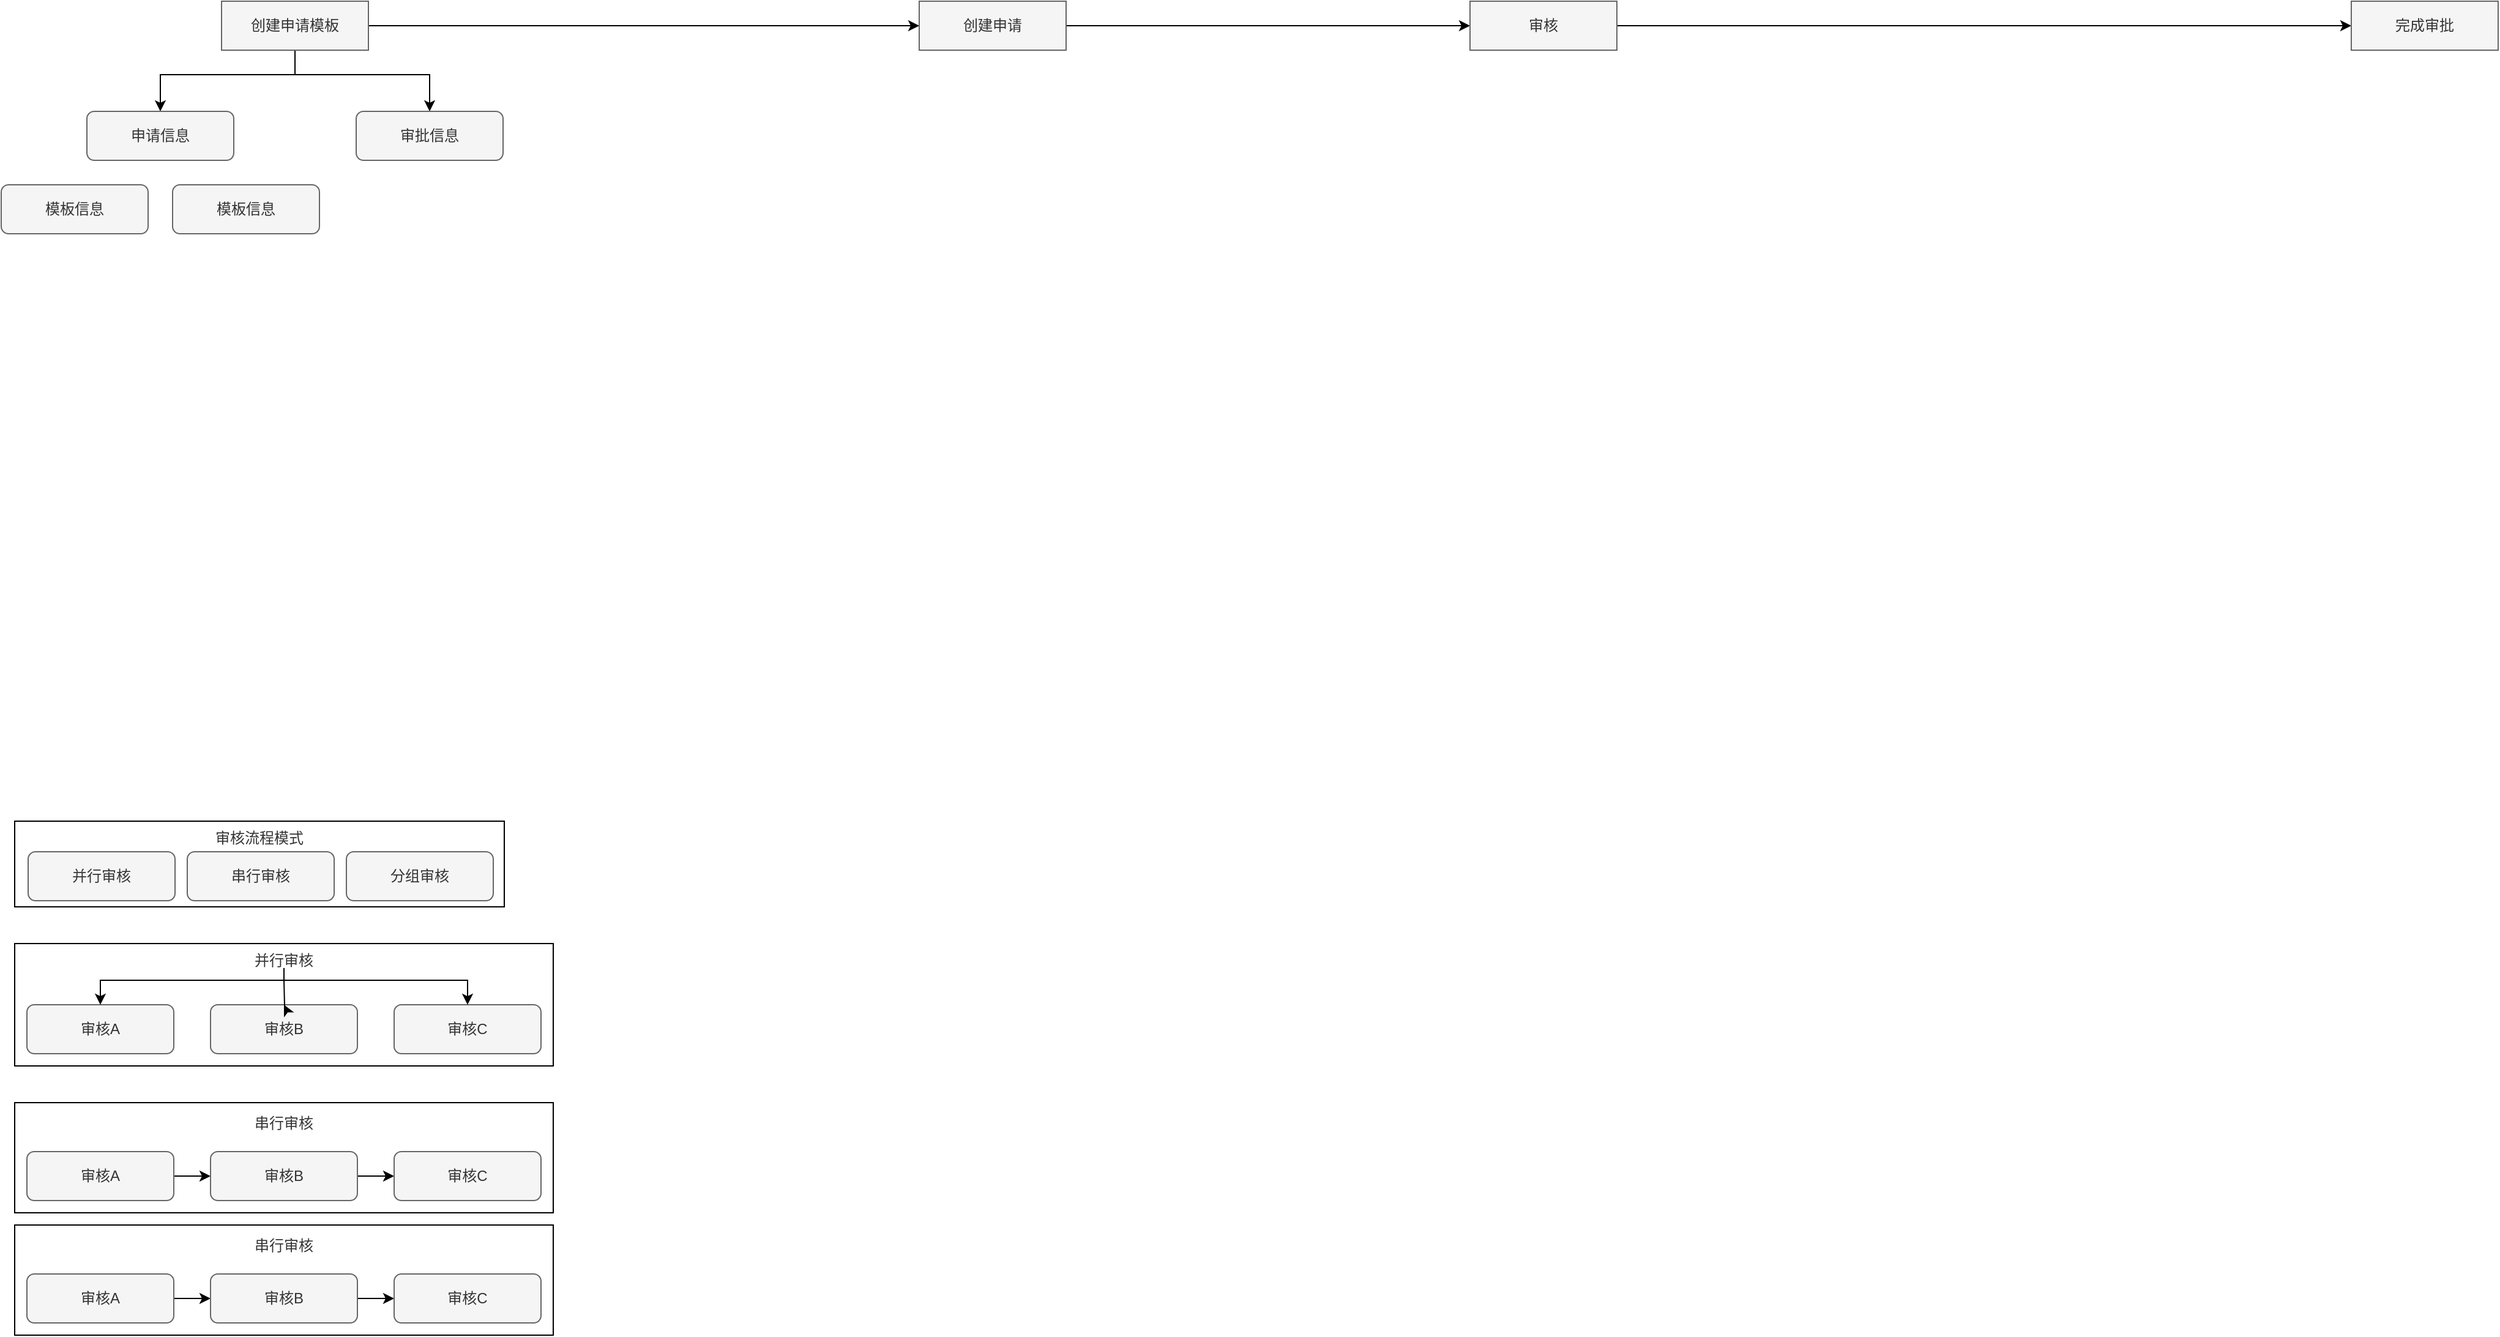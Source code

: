<mxfile version="13.9.7" type="github">
  <diagram id="bb49b0CW6KZnYrvwpF1P" name="第 1 页">
    <mxGraphModel dx="2600" dy="534" grid="1" gridSize="10" guides="1" tooltips="1" connect="1" arrows="1" fold="1" page="1" pageScale="1" pageWidth="827" pageHeight="1169" math="0" shadow="0">
      <root>
        <mxCell id="0" />
        <mxCell id="1" parent="0" />
        <mxCell id="kq90SwNwLkgYpBb7G7if-56" value="&lt;span style=&quot;color: rgb(51 , 51 , 51)&quot;&gt;串行审核&lt;br&gt;&lt;br&gt;&lt;br&gt;&lt;br&gt;&lt;br&gt;&lt;/span&gt;" style="rounded=0;whiteSpace=wrap;html=1;" parent="1" vertex="1">
          <mxGeometry x="-1629" y="960" width="440" height="90" as="geometry" />
        </mxCell>
        <mxCell id="kq90SwNwLkgYpBb7G7if-53" value="&lt;span style=&quot;color: rgb(51 , 51 , 51)&quot;&gt;并行审核&lt;br&gt;&lt;br&gt;&lt;br&gt;&lt;br&gt;&lt;br&gt;&lt;br&gt;&lt;/span&gt;" style="rounded=0;whiteSpace=wrap;html=1;" parent="1" vertex="1">
          <mxGeometry x="-1629" y="830" width="440" height="100" as="geometry" />
        </mxCell>
        <mxCell id="kq90SwNwLkgYpBb7G7if-19" value="&lt;span style=&quot;color: rgb(51 , 51 , 51)&quot;&gt;审核流程模式&lt;br&gt;&lt;br&gt;&lt;br&gt;&lt;br&gt;&lt;/span&gt;" style="rounded=0;whiteSpace=wrap;html=1;" parent="1" vertex="1">
          <mxGeometry x="-1629" y="730" width="400" height="70" as="geometry" />
        </mxCell>
        <mxCell id="kq90SwNwLkgYpBb7G7if-65" style="edgeStyle=orthogonalEdgeStyle;rounded=0;orthogonalLoop=1;jettySize=auto;html=1;" parent="1" source="kq90SwNwLkgYpBb7G7if-4" target="kq90SwNwLkgYpBb7G7if-9" edge="1">
          <mxGeometry relative="1" as="geometry" />
        </mxCell>
        <mxCell id="kq90SwNwLkgYpBb7G7if-4" value="创建申请" style="rounded=0;whiteSpace=wrap;html=1;fillColor=#f5f5f5;strokeColor=#666666;fontColor=#333333;" parent="1" vertex="1">
          <mxGeometry x="-890" y="60" width="120" height="40" as="geometry" />
        </mxCell>
        <mxCell id="kq90SwNwLkgYpBb7G7if-66" style="edgeStyle=orthogonalEdgeStyle;rounded=0;orthogonalLoop=1;jettySize=auto;html=1;entryX=0;entryY=0.5;entryDx=0;entryDy=0;" parent="1" source="kq90SwNwLkgYpBb7G7if-9" target="kq90SwNwLkgYpBb7G7if-18" edge="1">
          <mxGeometry relative="1" as="geometry" />
        </mxCell>
        <mxCell id="kq90SwNwLkgYpBb7G7if-9" value="审核" style="rounded=0;whiteSpace=wrap;html=1;fillColor=#f5f5f5;strokeColor=#666666;fontColor=#333333;" parent="1" vertex="1">
          <mxGeometry x="-440" y="60" width="120" height="40" as="geometry" />
        </mxCell>
        <mxCell id="kq90SwNwLkgYpBb7G7if-64" style="edgeStyle=orthogonalEdgeStyle;rounded=0;orthogonalLoop=1;jettySize=auto;html=1;" parent="1" source="kq90SwNwLkgYpBb7G7if-10" target="kq90SwNwLkgYpBb7G7if-4" edge="1">
          <mxGeometry relative="1" as="geometry" />
        </mxCell>
        <mxCell id="TmAt5JiagLd_5_ho0t9e-2" style="edgeStyle=orthogonalEdgeStyle;rounded=0;orthogonalLoop=1;jettySize=auto;html=1;exitX=0.5;exitY=0;exitDx=0;exitDy=0;" edge="1" parent="1" source="kq90SwNwLkgYpBb7G7if-10" target="kq90SwNwLkgYpBb7G7if-68">
          <mxGeometry relative="1" as="geometry">
            <mxPoint x="-1410" y="110" as="sourcePoint" />
            <Array as="points">
              <mxPoint x="-1400" y="120" />
              <mxPoint x="-1510" y="120" />
            </Array>
          </mxGeometry>
        </mxCell>
        <mxCell id="TmAt5JiagLd_5_ho0t9e-4" value="" style="edgeStyle=orthogonalEdgeStyle;rounded=0;orthogonalLoop=1;jettySize=auto;html=1;entryX=0.5;entryY=0;entryDx=0;entryDy=0;" edge="1" parent="1" source="kq90SwNwLkgYpBb7G7if-10" target="kq90SwNwLkgYpBb7G7if-67">
          <mxGeometry relative="1" as="geometry">
            <Array as="points">
              <mxPoint x="-1400" y="120" />
              <mxPoint x="-1290" y="120" />
            </Array>
          </mxGeometry>
        </mxCell>
        <mxCell id="kq90SwNwLkgYpBb7G7if-10" value="创建申请模板" style="rounded=0;whiteSpace=wrap;html=1;fillColor=#f5f5f5;strokeColor=#666666;fontColor=#333333;direction=west;" parent="1" vertex="1">
          <mxGeometry x="-1460" y="60" width="120" height="40" as="geometry" />
        </mxCell>
        <mxCell id="kq90SwNwLkgYpBb7G7if-11" value="模板信息" style="rounded=1;whiteSpace=wrap;html=1;fillColor=#f5f5f5;strokeColor=#666666;fontColor=#333333;glass=0;sketch=0;" parent="1" vertex="1">
          <mxGeometry x="-1640" y="210" width="120" height="40" as="geometry" />
        </mxCell>
        <mxCell id="kq90SwNwLkgYpBb7G7if-15" value="并行审核" style="rounded=1;whiteSpace=wrap;html=1;fillColor=#f5f5f5;strokeColor=#666666;fontColor=#333333;" parent="1" vertex="1">
          <mxGeometry x="-1618" y="755" width="120" height="40" as="geometry" />
        </mxCell>
        <mxCell id="kq90SwNwLkgYpBb7G7if-16" value="串行审核" style="rounded=1;whiteSpace=wrap;html=1;fillColor=#f5f5f5;strokeColor=#666666;fontColor=#333333;" parent="1" vertex="1">
          <mxGeometry x="-1488" y="755" width="120" height="40" as="geometry" />
        </mxCell>
        <mxCell id="kq90SwNwLkgYpBb7G7if-17" value="分组审核" style="rounded=1;whiteSpace=wrap;html=1;fillColor=#f5f5f5;strokeColor=#666666;fontColor=#333333;" parent="1" vertex="1">
          <mxGeometry x="-1358" y="755" width="120" height="40" as="geometry" />
        </mxCell>
        <mxCell id="kq90SwNwLkgYpBb7G7if-18" value="完成审批" style="rounded=0;whiteSpace=wrap;html=1;fillColor=#f5f5f5;strokeColor=#666666;fontColor=#333333;" parent="1" vertex="1">
          <mxGeometry x="280" y="60" width="120" height="40" as="geometry" />
        </mxCell>
        <mxCell id="kq90SwNwLkgYpBb7G7if-23" value="审核A" style="rounded=1;whiteSpace=wrap;html=1;fillColor=#f5f5f5;strokeColor=#666666;fontColor=#333333;glass=0;sketch=0;" parent="1" vertex="1">
          <mxGeometry x="-1619" y="880" width="120" height="40" as="geometry" />
        </mxCell>
        <mxCell id="kq90SwNwLkgYpBb7G7if-34" value="审核C" style="rounded=1;whiteSpace=wrap;html=1;fillColor=#f5f5f5;strokeColor=#666666;fontColor=#333333;glass=0;sketch=0;" parent="1" vertex="1">
          <mxGeometry x="-1319" y="880" width="120" height="40" as="geometry" />
        </mxCell>
        <mxCell id="kq90SwNwLkgYpBb7G7if-47" value="" style="edgeStyle=orthogonalEdgeStyle;rounded=0;orthogonalLoop=1;jettySize=auto;html=1;" parent="1" source="kq90SwNwLkgYpBb7G7if-40" target="kq90SwNwLkgYpBb7G7if-42" edge="1">
          <mxGeometry relative="1" as="geometry" />
        </mxCell>
        <mxCell id="kq90SwNwLkgYpBb7G7if-40" value="审核A" style="rounded=1;whiteSpace=wrap;html=1;fillColor=#f5f5f5;strokeColor=#666666;fontColor=#333333;glass=0;sketch=0;" parent="1" vertex="1">
          <mxGeometry x="-1619" y="1000" width="120" height="40" as="geometry" />
        </mxCell>
        <mxCell id="kq90SwNwLkgYpBb7G7if-41" value="" style="edgeStyle=orthogonalEdgeStyle;rounded=0;orthogonalLoop=1;jettySize=auto;html=1;" parent="1" source="kq90SwNwLkgYpBb7G7if-42" target="kq90SwNwLkgYpBb7G7if-43" edge="1">
          <mxGeometry relative="1" as="geometry" />
        </mxCell>
        <mxCell id="kq90SwNwLkgYpBb7G7if-42" value="审核B" style="rounded=1;whiteSpace=wrap;html=1;fillColor=#f5f5f5;strokeColor=#666666;fontColor=#333333;glass=0;sketch=0;" parent="1" vertex="1">
          <mxGeometry x="-1469" y="1000" width="120" height="40" as="geometry" />
        </mxCell>
        <mxCell id="kq90SwNwLkgYpBb7G7if-43" value="审核C" style="rounded=1;whiteSpace=wrap;html=1;fillColor=#f5f5f5;strokeColor=#666666;fontColor=#333333;glass=0;sketch=0;" parent="1" vertex="1">
          <mxGeometry x="-1319" y="1000" width="120" height="40" as="geometry" />
        </mxCell>
        <mxCell id="kq90SwNwLkgYpBb7G7if-45" value="审核B" style="rounded=1;whiteSpace=wrap;html=1;fillColor=#f5f5f5;strokeColor=#666666;fontColor=#333333;glass=0;sketch=0;" parent="1" vertex="1">
          <mxGeometry x="-1469" y="880" width="120" height="40" as="geometry" />
        </mxCell>
        <mxCell id="kq90SwNwLkgYpBb7G7if-48" style="edgeStyle=orthogonalEdgeStyle;rounded=0;orthogonalLoop=1;jettySize=auto;html=1;exitX=0.5;exitY=1;exitDx=0;exitDy=0;" parent="1" target="kq90SwNwLkgYpBb7G7if-23" edge="1">
          <mxGeometry relative="1" as="geometry">
            <mxPoint x="-1409" y="850" as="sourcePoint" />
            <Array as="points">
              <mxPoint x="-1409" y="860" />
              <mxPoint x="-1559" y="860" />
            </Array>
          </mxGeometry>
        </mxCell>
        <mxCell id="kq90SwNwLkgYpBb7G7if-49" value="" style="edgeStyle=orthogonalEdgeStyle;rounded=0;orthogonalLoop=1;jettySize=auto;html=1;" parent="1" target="kq90SwNwLkgYpBb7G7if-34" edge="1">
          <mxGeometry relative="1" as="geometry">
            <mxPoint x="-1409" y="860" as="sourcePoint" />
            <Array as="points">
              <mxPoint x="-1409" y="860" />
              <mxPoint x="-1259" y="860" />
            </Array>
          </mxGeometry>
        </mxCell>
        <mxCell id="kq90SwNwLkgYpBb7G7if-51" value="" style="edgeStyle=orthogonalEdgeStyle;rounded=0;orthogonalLoop=1;jettySize=auto;html=1;" parent="1" target="kq90SwNwLkgYpBb7G7if-45" edge="1">
          <mxGeometry relative="1" as="geometry">
            <mxPoint x="-1409" y="860" as="sourcePoint" />
          </mxGeometry>
        </mxCell>
        <mxCell id="kq90SwNwLkgYpBb7G7if-58" value="&lt;span style=&quot;color: rgb(51 , 51 , 51)&quot;&gt;串行审核&lt;br&gt;&lt;br&gt;&lt;br&gt;&lt;br&gt;&lt;br&gt;&lt;/span&gt;" style="rounded=0;whiteSpace=wrap;html=1;" parent="1" vertex="1">
          <mxGeometry x="-1629" y="1060" width="440" height="90" as="geometry" />
        </mxCell>
        <mxCell id="kq90SwNwLkgYpBb7G7if-59" value="" style="edgeStyle=orthogonalEdgeStyle;rounded=0;orthogonalLoop=1;jettySize=auto;html=1;" parent="1" source="kq90SwNwLkgYpBb7G7if-60" target="kq90SwNwLkgYpBb7G7if-62" edge="1">
          <mxGeometry relative="1" as="geometry" />
        </mxCell>
        <mxCell id="kq90SwNwLkgYpBb7G7if-60" value="审核A" style="rounded=1;whiteSpace=wrap;html=1;fillColor=#f5f5f5;strokeColor=#666666;fontColor=#333333;glass=0;sketch=0;" parent="1" vertex="1">
          <mxGeometry x="-1619" y="1100" width="120" height="40" as="geometry" />
        </mxCell>
        <mxCell id="kq90SwNwLkgYpBb7G7if-61" value="" style="edgeStyle=orthogonalEdgeStyle;rounded=0;orthogonalLoop=1;jettySize=auto;html=1;" parent="1" source="kq90SwNwLkgYpBb7G7if-62" target="kq90SwNwLkgYpBb7G7if-63" edge="1">
          <mxGeometry relative="1" as="geometry" />
        </mxCell>
        <mxCell id="kq90SwNwLkgYpBb7G7if-62" value="审核B" style="rounded=1;whiteSpace=wrap;html=1;fillColor=#f5f5f5;strokeColor=#666666;fontColor=#333333;glass=0;sketch=0;" parent="1" vertex="1">
          <mxGeometry x="-1469" y="1100" width="120" height="40" as="geometry" />
        </mxCell>
        <mxCell id="kq90SwNwLkgYpBb7G7if-63" value="审核C" style="rounded=1;whiteSpace=wrap;html=1;fillColor=#f5f5f5;strokeColor=#666666;fontColor=#333333;glass=0;sketch=0;" parent="1" vertex="1">
          <mxGeometry x="-1319" y="1100" width="120" height="40" as="geometry" />
        </mxCell>
        <mxCell id="kq90SwNwLkgYpBb7G7if-67" value="审批信息" style="rounded=1;whiteSpace=wrap;html=1;fillColor=#f5f5f5;strokeColor=#666666;fontColor=#333333;glass=0;sketch=0;" parent="1" vertex="1">
          <mxGeometry x="-1350" y="150" width="120" height="40" as="geometry" />
        </mxCell>
        <mxCell id="kq90SwNwLkgYpBb7G7if-68" value="申请信息" style="rounded=1;whiteSpace=wrap;html=1;fillColor=#f5f5f5;strokeColor=#666666;fontColor=#333333;glass=0;sketch=0;" parent="1" vertex="1">
          <mxGeometry x="-1570" y="150" width="120" height="40" as="geometry" />
        </mxCell>
        <mxCell id="TmAt5JiagLd_5_ho0t9e-1" value="模板信息" style="rounded=1;whiteSpace=wrap;html=1;fillColor=#f5f5f5;strokeColor=#666666;fontColor=#333333;glass=0;sketch=0;" vertex="1" parent="1">
          <mxGeometry x="-1500" y="210" width="120" height="40" as="geometry" />
        </mxCell>
      </root>
    </mxGraphModel>
  </diagram>
</mxfile>

